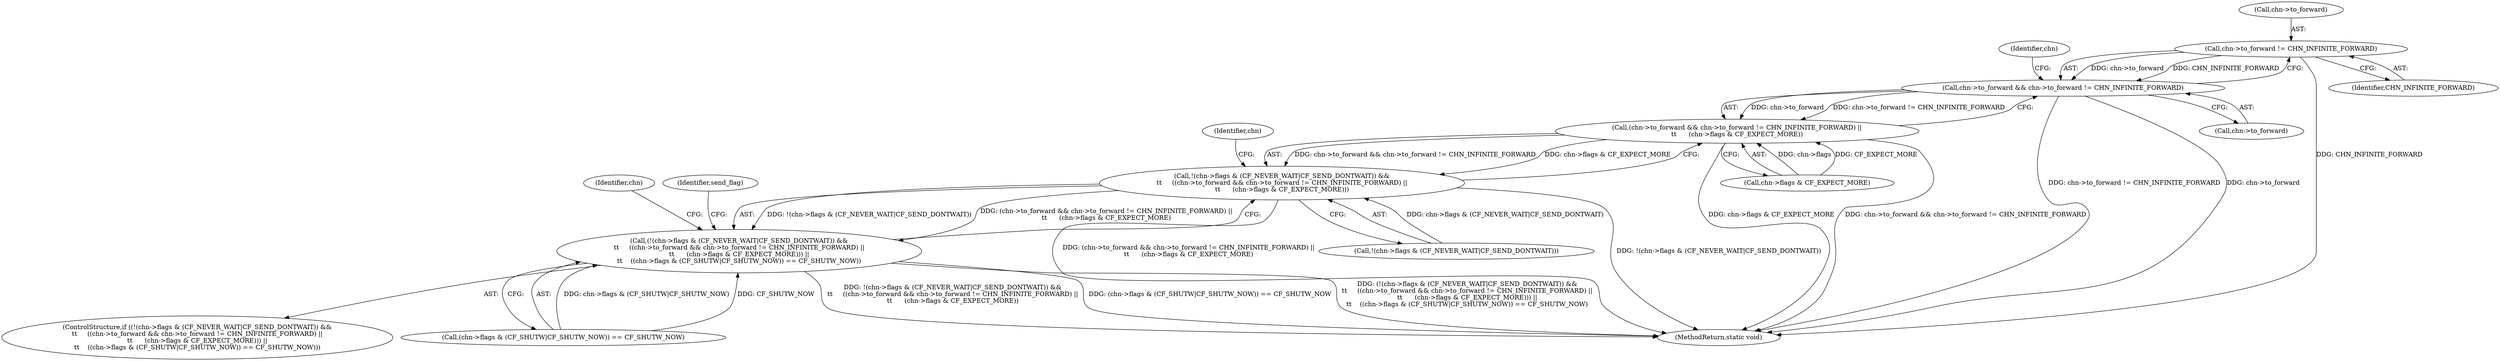 digraph "0_haproxy_b4d05093bc89f71377230228007e69a1434c1a0c_1@pointer" {
"1000218" [label="(Call,chn->to_forward != CHN_INFINITE_FORWARD)"];
"1000214" [label="(Call,chn->to_forward && chn->to_forward != CHN_INFINITE_FORWARD)"];
"1000213" [label="(Call,(chn->to_forward && chn->to_forward != CHN_INFINITE_FORWARD) ||\n\t\t      (chn->flags & CF_EXPECT_MORE))"];
"1000204" [label="(Call,!(chn->flags & (CF_NEVER_WAIT|CF_SEND_DONTWAIT)) &&\n\t\t     ((chn->to_forward && chn->to_forward != CHN_INFINITE_FORWARD) ||\n\t\t      (chn->flags & CF_EXPECT_MORE)))"];
"1000203" [label="(Call,(!(chn->flags & (CF_NEVER_WAIT|CF_SEND_DONTWAIT)) &&\n\t\t     ((chn->to_forward && chn->to_forward != CHN_INFINITE_FORWARD) ||\n\t\t      (chn->flags & CF_EXPECT_MORE))) ||\n\t\t    ((chn->flags & (CF_SHUTW|CF_SHUTW_NOW)) == CF_SHUTW_NOW))"];
"1000203" [label="(Call,(!(chn->flags & (CF_NEVER_WAIT|CF_SEND_DONTWAIT)) &&\n\t\t     ((chn->to_forward && chn->to_forward != CHN_INFINITE_FORWARD) ||\n\t\t      (chn->flags & CF_EXPECT_MORE))) ||\n\t\t    ((chn->flags & (CF_SHUTW|CF_SHUTW_NOW)) == CF_SHUTW_NOW))"];
"1000243" [label="(Identifier,chn)"];
"1000225" [label="(Identifier,chn)"];
"1000202" [label="(ControlStructure,if ((!(chn->flags & (CF_NEVER_WAIT|CF_SEND_DONTWAIT)) &&\n\t\t     ((chn->to_forward && chn->to_forward != CHN_INFINITE_FORWARD) ||\n\t\t      (chn->flags & CF_EXPECT_MORE))) ||\n\t\t    ((chn->flags & (CF_SHUTW|CF_SHUTW_NOW)) == CF_SHUTW_NOW)))"];
"1000223" [label="(Call,chn->flags & CF_EXPECT_MORE)"];
"1000205" [label="(Call,!(chn->flags & (CF_NEVER_WAIT|CF_SEND_DONTWAIT)))"];
"1000286" [label="(MethodReturn,static void)"];
"1000218" [label="(Call,chn->to_forward != CHN_INFINITE_FORWARD)"];
"1000214" [label="(Call,chn->to_forward && chn->to_forward != CHN_INFINITE_FORWARD)"];
"1000204" [label="(Call,!(chn->flags & (CF_NEVER_WAIT|CF_SEND_DONTWAIT)) &&\n\t\t     ((chn->to_forward && chn->to_forward != CHN_INFINITE_FORWARD) ||\n\t\t      (chn->flags & CF_EXPECT_MORE)))"];
"1000222" [label="(Identifier,CHN_INFINITE_FORWARD)"];
"1000213" [label="(Call,(chn->to_forward && chn->to_forward != CHN_INFINITE_FORWARD) ||\n\t\t      (chn->flags & CF_EXPECT_MORE))"];
"1000215" [label="(Call,chn->to_forward)"];
"1000231" [label="(Identifier,chn)"];
"1000219" [label="(Call,chn->to_forward)"];
"1000228" [label="(Call,(chn->flags & (CF_SHUTW|CF_SHUTW_NOW)) == CF_SHUTW_NOW)"];
"1000238" [label="(Identifier,send_flag)"];
"1000218" -> "1000214"  [label="AST: "];
"1000218" -> "1000222"  [label="CFG: "];
"1000219" -> "1000218"  [label="AST: "];
"1000222" -> "1000218"  [label="AST: "];
"1000214" -> "1000218"  [label="CFG: "];
"1000218" -> "1000286"  [label="DDG: CHN_INFINITE_FORWARD"];
"1000218" -> "1000214"  [label="DDG: chn->to_forward"];
"1000218" -> "1000214"  [label="DDG: CHN_INFINITE_FORWARD"];
"1000214" -> "1000213"  [label="AST: "];
"1000214" -> "1000215"  [label="CFG: "];
"1000215" -> "1000214"  [label="AST: "];
"1000225" -> "1000214"  [label="CFG: "];
"1000213" -> "1000214"  [label="CFG: "];
"1000214" -> "1000286"  [label="DDG: chn->to_forward != CHN_INFINITE_FORWARD"];
"1000214" -> "1000286"  [label="DDG: chn->to_forward"];
"1000214" -> "1000213"  [label="DDG: chn->to_forward"];
"1000214" -> "1000213"  [label="DDG: chn->to_forward != CHN_INFINITE_FORWARD"];
"1000213" -> "1000204"  [label="AST: "];
"1000213" -> "1000223"  [label="CFG: "];
"1000223" -> "1000213"  [label="AST: "];
"1000204" -> "1000213"  [label="CFG: "];
"1000213" -> "1000286"  [label="DDG: chn->flags & CF_EXPECT_MORE"];
"1000213" -> "1000286"  [label="DDG: chn->to_forward && chn->to_forward != CHN_INFINITE_FORWARD"];
"1000213" -> "1000204"  [label="DDG: chn->to_forward && chn->to_forward != CHN_INFINITE_FORWARD"];
"1000213" -> "1000204"  [label="DDG: chn->flags & CF_EXPECT_MORE"];
"1000223" -> "1000213"  [label="DDG: chn->flags"];
"1000223" -> "1000213"  [label="DDG: CF_EXPECT_MORE"];
"1000204" -> "1000203"  [label="AST: "];
"1000204" -> "1000205"  [label="CFG: "];
"1000205" -> "1000204"  [label="AST: "];
"1000231" -> "1000204"  [label="CFG: "];
"1000203" -> "1000204"  [label="CFG: "];
"1000204" -> "1000286"  [label="DDG: (chn->to_forward && chn->to_forward != CHN_INFINITE_FORWARD) ||\n\t\t      (chn->flags & CF_EXPECT_MORE)"];
"1000204" -> "1000286"  [label="DDG: !(chn->flags & (CF_NEVER_WAIT|CF_SEND_DONTWAIT))"];
"1000204" -> "1000203"  [label="DDG: !(chn->flags & (CF_NEVER_WAIT|CF_SEND_DONTWAIT))"];
"1000204" -> "1000203"  [label="DDG: (chn->to_forward && chn->to_forward != CHN_INFINITE_FORWARD) ||\n\t\t      (chn->flags & CF_EXPECT_MORE)"];
"1000205" -> "1000204"  [label="DDG: chn->flags & (CF_NEVER_WAIT|CF_SEND_DONTWAIT)"];
"1000203" -> "1000202"  [label="AST: "];
"1000203" -> "1000228"  [label="CFG: "];
"1000228" -> "1000203"  [label="AST: "];
"1000238" -> "1000203"  [label="CFG: "];
"1000243" -> "1000203"  [label="CFG: "];
"1000203" -> "1000286"  [label="DDG: !(chn->flags & (CF_NEVER_WAIT|CF_SEND_DONTWAIT)) &&\n\t\t     ((chn->to_forward && chn->to_forward != CHN_INFINITE_FORWARD) ||\n\t\t      (chn->flags & CF_EXPECT_MORE))"];
"1000203" -> "1000286"  [label="DDG: (chn->flags & (CF_SHUTW|CF_SHUTW_NOW)) == CF_SHUTW_NOW"];
"1000203" -> "1000286"  [label="DDG: (!(chn->flags & (CF_NEVER_WAIT|CF_SEND_DONTWAIT)) &&\n\t\t     ((chn->to_forward && chn->to_forward != CHN_INFINITE_FORWARD) ||\n\t\t      (chn->flags & CF_EXPECT_MORE))) ||\n\t\t    ((chn->flags & (CF_SHUTW|CF_SHUTW_NOW)) == CF_SHUTW_NOW)"];
"1000228" -> "1000203"  [label="DDG: chn->flags & (CF_SHUTW|CF_SHUTW_NOW)"];
"1000228" -> "1000203"  [label="DDG: CF_SHUTW_NOW"];
}
